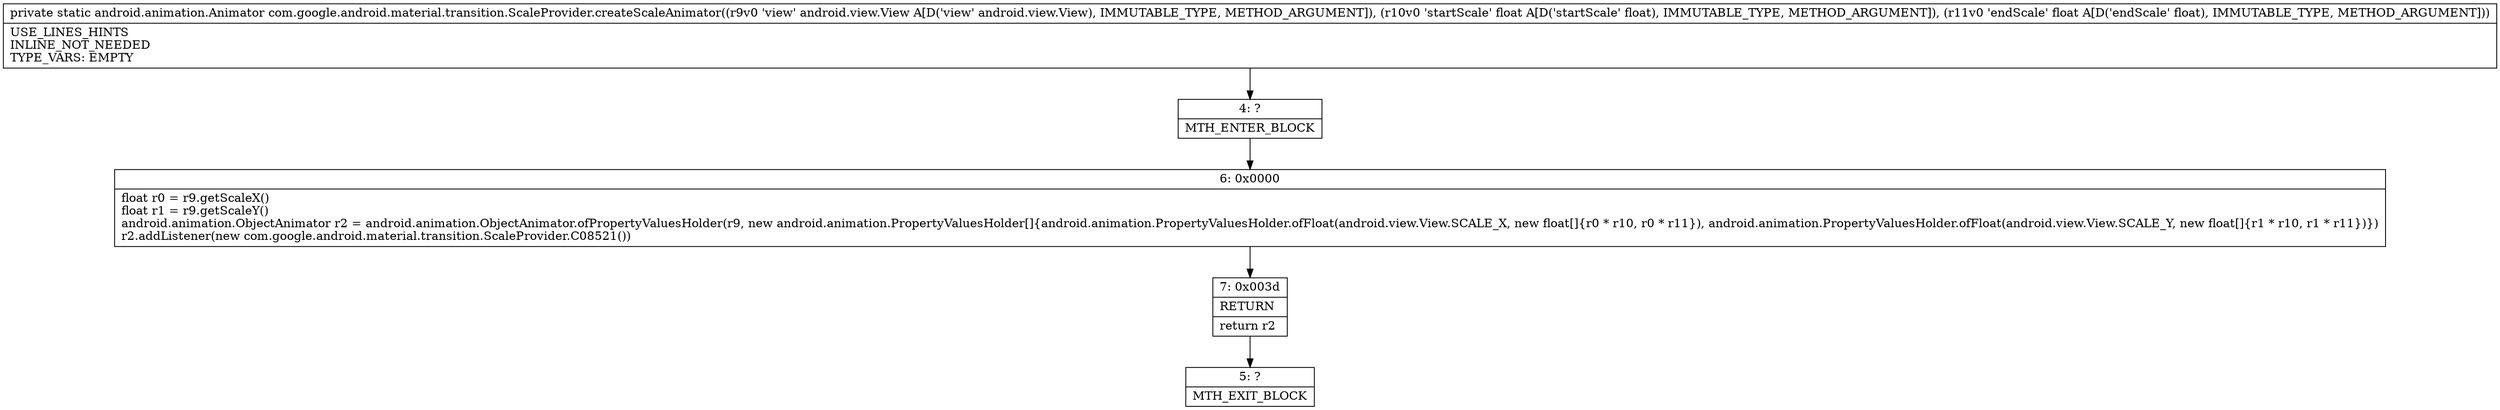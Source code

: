 digraph "CFG forcom.google.android.material.transition.ScaleProvider.createScaleAnimator(Landroid\/view\/View;FF)Landroid\/animation\/Animator;" {
Node_4 [shape=record,label="{4\:\ ?|MTH_ENTER_BLOCK\l}"];
Node_6 [shape=record,label="{6\:\ 0x0000|float r0 = r9.getScaleX()\lfloat r1 = r9.getScaleY()\landroid.animation.ObjectAnimator r2 = android.animation.ObjectAnimator.ofPropertyValuesHolder(r9, new android.animation.PropertyValuesHolder[]\{android.animation.PropertyValuesHolder.ofFloat(android.view.View.SCALE_X, new float[]\{r0 * r10, r0 * r11\}), android.animation.PropertyValuesHolder.ofFloat(android.view.View.SCALE_Y, new float[]\{r1 * r10, r1 * r11\})\})\lr2.addListener(new com.google.android.material.transition.ScaleProvider.C08521())\l}"];
Node_7 [shape=record,label="{7\:\ 0x003d|RETURN\l|return r2\l}"];
Node_5 [shape=record,label="{5\:\ ?|MTH_EXIT_BLOCK\l}"];
MethodNode[shape=record,label="{private static android.animation.Animator com.google.android.material.transition.ScaleProvider.createScaleAnimator((r9v0 'view' android.view.View A[D('view' android.view.View), IMMUTABLE_TYPE, METHOD_ARGUMENT]), (r10v0 'startScale' float A[D('startScale' float), IMMUTABLE_TYPE, METHOD_ARGUMENT]), (r11v0 'endScale' float A[D('endScale' float), IMMUTABLE_TYPE, METHOD_ARGUMENT]))  | USE_LINES_HINTS\lINLINE_NOT_NEEDED\lTYPE_VARS: EMPTY\l}"];
MethodNode -> Node_4;Node_4 -> Node_6;
Node_6 -> Node_7;
Node_7 -> Node_5;
}

